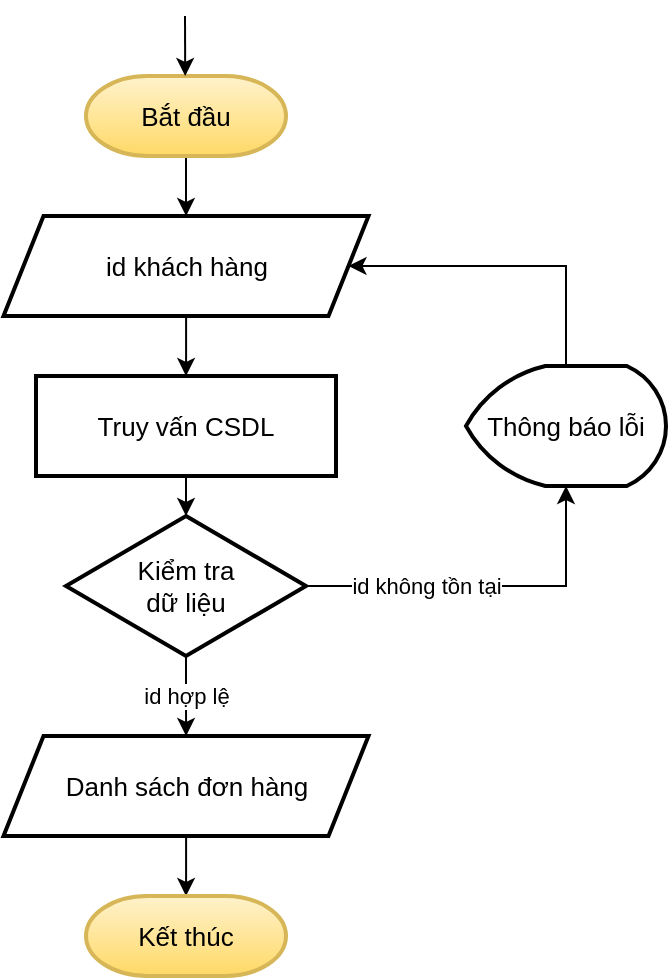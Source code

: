 <mxfile version="13.9.9" type="device"><diagram id="ZhFber5WHs2s90B-WJ1Y" name="Page-1"><mxGraphModel dx="852" dy="494" grid="1" gridSize="10" guides="1" tooltips="1" connect="1" arrows="1" fold="1" page="1" pageScale="1" pageWidth="850" pageHeight="1100" math="0" shadow="0"><root><mxCell id="0"/><mxCell id="1" parent="0"/><mxCell id="9KNoGJL_SsEVIlz_isxj-8" style="edgeStyle=orthogonalEdgeStyle;rounded=0;orthogonalLoop=1;jettySize=auto;html=1;" edge="1" parent="1" source="9KNoGJL_SsEVIlz_isxj-1" target="9KNoGJL_SsEVIlz_isxj-2"><mxGeometry relative="1" as="geometry"/></mxCell><mxCell id="9KNoGJL_SsEVIlz_isxj-1" value="Bắt đầu" style="strokeWidth=2;html=1;shape=mxgraph.flowchart.terminator;whiteSpace=wrap;labelBorderColor=none;fontSize=13;fontStyle=0;fillColor=#fff2cc;strokeColor=#d6b656;gradientColor=#ffd966;" vertex="1" parent="1"><mxGeometry x="330" y="180" width="100" height="40" as="geometry"/></mxCell><mxCell id="9KNoGJL_SsEVIlz_isxj-9" style="edgeStyle=orthogonalEdgeStyle;rounded=0;orthogonalLoop=1;jettySize=auto;html=1;" edge="1" parent="1" source="9KNoGJL_SsEVIlz_isxj-2" target="9KNoGJL_SsEVIlz_isxj-5"><mxGeometry relative="1" as="geometry"/></mxCell><mxCell id="9KNoGJL_SsEVIlz_isxj-2" value="id khách hàng" style="shape=parallelogram;perimeter=parallelogramPerimeter;whiteSpace=wrap;html=1;fixedSize=1;strokeWidth=2;labelBorderColor=none;fontSize=13;fontStyle=0" vertex="1" parent="1"><mxGeometry x="288.75" y="250" width="182.5" height="50" as="geometry"/></mxCell><mxCell id="9KNoGJL_SsEVIlz_isxj-11" value="id hợp lệ" style="edgeStyle=orthogonalEdgeStyle;rounded=0;orthogonalLoop=1;jettySize=auto;html=1;" edge="1" parent="1" source="9KNoGJL_SsEVIlz_isxj-3" target="9KNoGJL_SsEVIlz_isxj-6"><mxGeometry relative="1" as="geometry"/></mxCell><mxCell id="9KNoGJL_SsEVIlz_isxj-13" value="id không tồn tại" style="edgeStyle=orthogonalEdgeStyle;rounded=0;orthogonalLoop=1;jettySize=auto;html=1;" edge="1" parent="1" source="9KNoGJL_SsEVIlz_isxj-3" target="9KNoGJL_SsEVIlz_isxj-4"><mxGeometry x="-0.333" relative="1" as="geometry"><mxPoint x="590" y="400" as="targetPoint"/><mxPoint as="offset"/></mxGeometry></mxCell><mxCell id="9KNoGJL_SsEVIlz_isxj-3" value="Kiểm tra&lt;br&gt;dữ liệu" style="rhombus;whiteSpace=wrap;html=1;strokeWidth=2;labelBorderColor=none;fontSize=13;fontStyle=0" vertex="1" parent="1"><mxGeometry x="320" y="400" width="120" height="70" as="geometry"/></mxCell><mxCell id="9KNoGJL_SsEVIlz_isxj-14" style="edgeStyle=orthogonalEdgeStyle;rounded=0;orthogonalLoop=1;jettySize=auto;html=1;entryX=1;entryY=0.5;entryDx=0;entryDy=0;exitX=0.5;exitY=0;exitDx=0;exitDy=0;exitPerimeter=0;" edge="1" parent="1" source="9KNoGJL_SsEVIlz_isxj-4" target="9KNoGJL_SsEVIlz_isxj-2"><mxGeometry relative="1" as="geometry"><Array as="points"><mxPoint x="570" y="275"/></Array></mxGeometry></mxCell><mxCell id="9KNoGJL_SsEVIlz_isxj-4" value="Thông báo lỗi" style="strokeWidth=2;html=1;shape=mxgraph.flowchart.display;whiteSpace=wrap;labelBorderColor=none;fontSize=13;fontStyle=0" vertex="1" parent="1"><mxGeometry x="520" y="325" width="100" height="60" as="geometry"/></mxCell><mxCell id="9KNoGJL_SsEVIlz_isxj-10" style="edgeStyle=orthogonalEdgeStyle;rounded=0;orthogonalLoop=1;jettySize=auto;html=1;" edge="1" parent="1" source="9KNoGJL_SsEVIlz_isxj-5" target="9KNoGJL_SsEVIlz_isxj-3"><mxGeometry relative="1" as="geometry"/></mxCell><mxCell id="9KNoGJL_SsEVIlz_isxj-5" value="Truy vấn CSDL" style="whiteSpace=wrap;html=1;strokeWidth=2;labelBorderColor=none;fontSize=13;fontStyle=0" vertex="1" parent="1"><mxGeometry x="305" y="330" width="150" height="50" as="geometry"/></mxCell><mxCell id="9KNoGJL_SsEVIlz_isxj-12" style="edgeStyle=orthogonalEdgeStyle;rounded=0;orthogonalLoop=1;jettySize=auto;html=1;" edge="1" parent="1" source="9KNoGJL_SsEVIlz_isxj-6" target="9KNoGJL_SsEVIlz_isxj-7"><mxGeometry relative="1" as="geometry"/></mxCell><mxCell id="9KNoGJL_SsEVIlz_isxj-6" value="Danh sách đơn hàng" style="shape=parallelogram;perimeter=parallelogramPerimeter;whiteSpace=wrap;html=1;fixedSize=1;strokeWidth=2;labelBorderColor=none;fontSize=13;fontStyle=0" vertex="1" parent="1"><mxGeometry x="288.75" y="510" width="182.5" height="50" as="geometry"/></mxCell><mxCell id="9KNoGJL_SsEVIlz_isxj-7" value="Kết thúc" style="strokeWidth=2;html=1;shape=mxgraph.flowchart.terminator;whiteSpace=wrap;labelBorderColor=none;fontSize=13;fontStyle=0;fillColor=#fff2cc;strokeColor=#d6b656;gradientColor=#ffd966;" vertex="1" parent="1"><mxGeometry x="330" y="590" width="100" height="40" as="geometry"/></mxCell><mxCell id="9KNoGJL_SsEVIlz_isxj-15" style="edgeStyle=orthogonalEdgeStyle;rounded=0;orthogonalLoop=1;jettySize=auto;html=1;" edge="1" parent="1"><mxGeometry relative="1" as="geometry"><mxPoint x="379.5" y="150" as="sourcePoint"/><mxPoint x="379.6" y="180" as="targetPoint"/></mxGeometry></mxCell></root></mxGraphModel></diagram></mxfile>